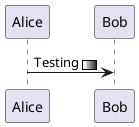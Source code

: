 @startuml

sprite $foo1 {
    FFFFFFFFFFFFFFF
    F0123456789ABCF
    F0123456789ABCF
    F0123456789ABCF
    F0123456789ABCF
    F0123456789ABCF
    F0123456789ABCF
    F0123456789ABCF
    F0123456789ABCF
    FFFFFFFFFFFFFFF
}
Alice -> Bob : Testing <$foo1>

@enduml